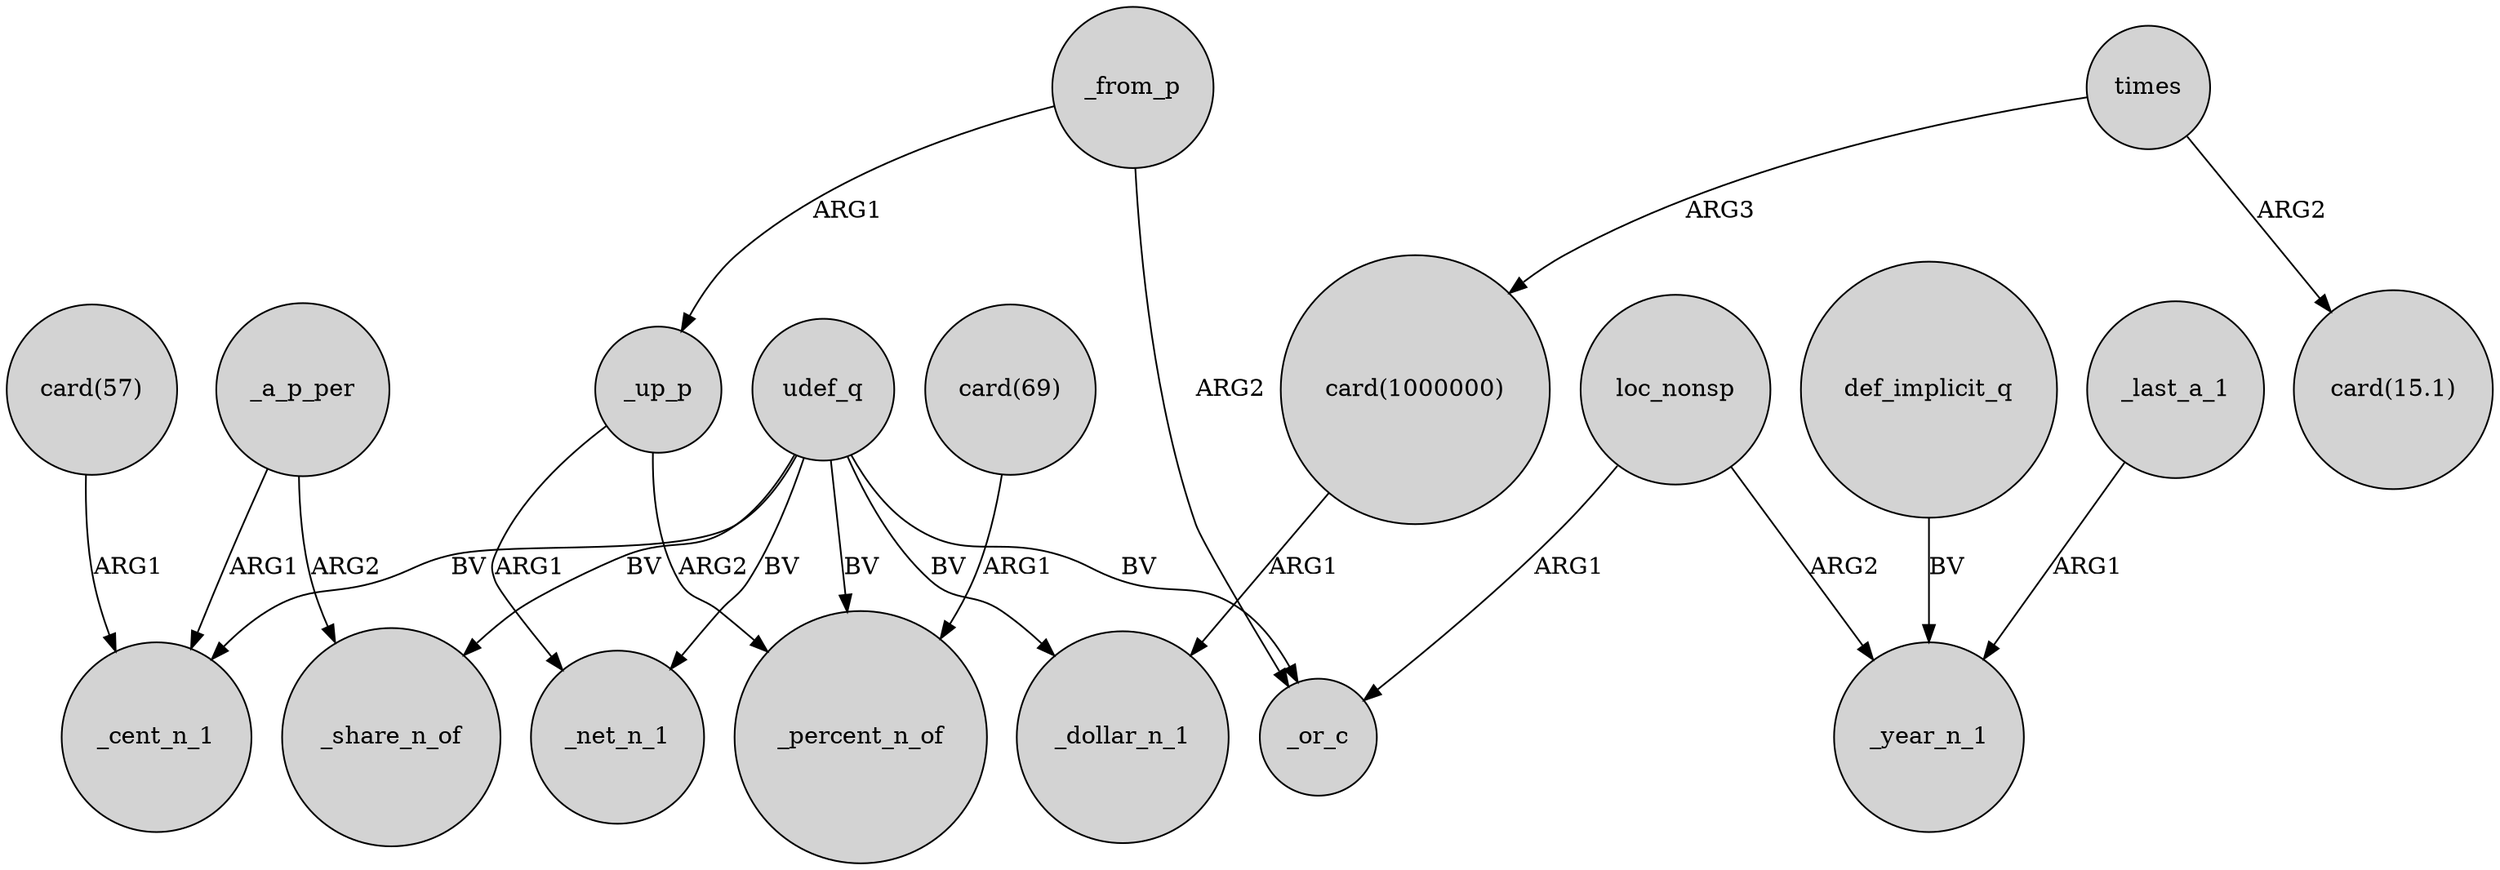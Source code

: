 digraph {
	node [shape=circle style=filled]
	"card(1000000)" -> _dollar_n_1 [label=ARG1]
	def_implicit_q -> _year_n_1 [label=BV]
	_a_p_per -> _share_n_of [label=ARG2]
	_from_p -> _up_p [label=ARG1]
	udef_q -> _or_c [label=BV]
	udef_q -> _cent_n_1 [label=BV]
	loc_nonsp -> _or_c [label=ARG1]
	times -> "card(1000000)" [label=ARG3]
	_from_p -> _or_c [label=ARG2]
	_up_p -> _net_n_1 [label=ARG1]
	times -> "card(15.1)" [label=ARG2]
	loc_nonsp -> _year_n_1 [label=ARG2]
	_a_p_per -> _cent_n_1 [label=ARG1]
	_last_a_1 -> _year_n_1 [label=ARG1]
	udef_q -> _share_n_of [label=BV]
	udef_q -> _net_n_1 [label=BV]
	udef_q -> _percent_n_of [label=BV]
	"card(69)" -> _percent_n_of [label=ARG1]
	"card(57)" -> _cent_n_1 [label=ARG1]
	_up_p -> _percent_n_of [label=ARG2]
	udef_q -> _dollar_n_1 [label=BV]
}
